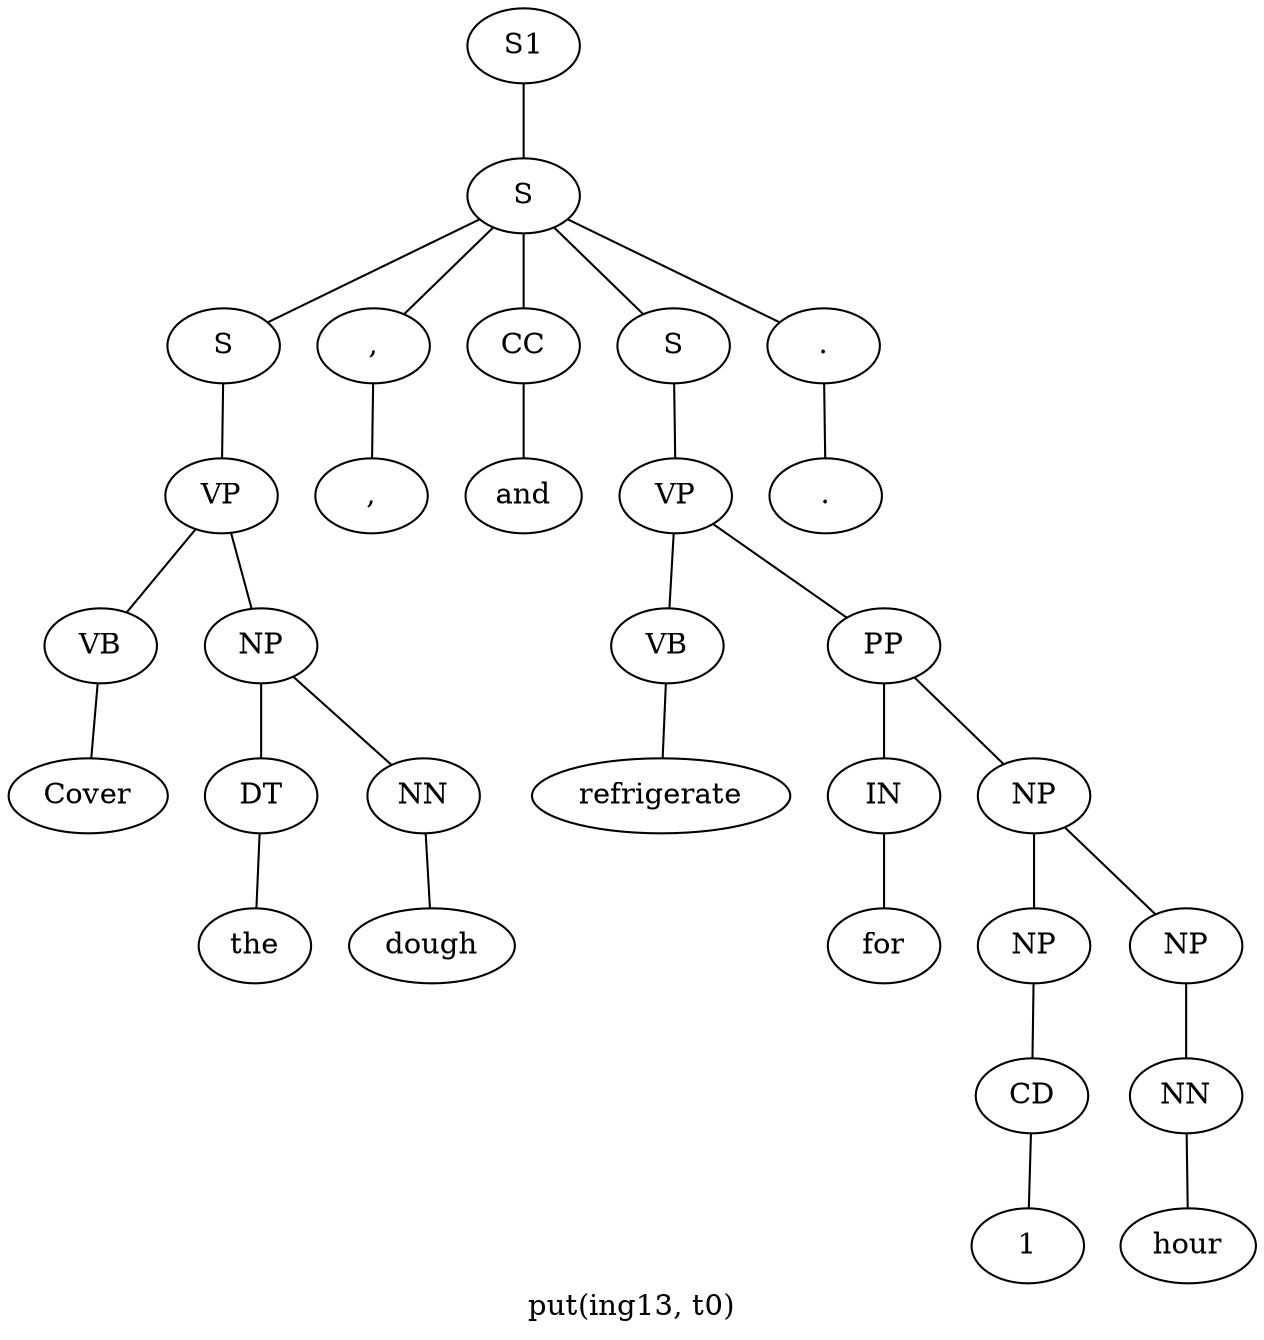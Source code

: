 graph SyntaxGraph {
	label = "put(ing13, t0)";
	Node0 [label="S1"];
	Node1 [label="S"];
	Node2 [label="S"];
	Node3 [label="VP"];
	Node4 [label="VB"];
	Node5 [label="Cover"];
	Node6 [label="NP"];
	Node7 [label="DT"];
	Node8 [label="the"];
	Node9 [label="NN"];
	Node10 [label="dough"];
	Node11 [label=","];
	Node12 [label=","];
	Node13 [label="CC"];
	Node14 [label="and"];
	Node15 [label="S"];
	Node16 [label="VP"];
	Node17 [label="VB"];
	Node18 [label="refrigerate"];
	Node19 [label="PP"];
	Node20 [label="IN"];
	Node21 [label="for"];
	Node22 [label="NP"];
	Node23 [label="NP"];
	Node24 [label="CD"];
	Node25 [label="1"];
	Node26 [label="NP"];
	Node27 [label="NN"];
	Node28 [label="hour"];
	Node29 [label="."];
	Node30 [label="."];

	Node0 -- Node1;
	Node1 -- Node2;
	Node1 -- Node11;
	Node1 -- Node13;
	Node1 -- Node15;
	Node1 -- Node29;
	Node2 -- Node3;
	Node3 -- Node4;
	Node3 -- Node6;
	Node4 -- Node5;
	Node6 -- Node7;
	Node6 -- Node9;
	Node7 -- Node8;
	Node9 -- Node10;
	Node11 -- Node12;
	Node13 -- Node14;
	Node15 -- Node16;
	Node16 -- Node17;
	Node16 -- Node19;
	Node17 -- Node18;
	Node19 -- Node20;
	Node19 -- Node22;
	Node20 -- Node21;
	Node22 -- Node23;
	Node22 -- Node26;
	Node23 -- Node24;
	Node24 -- Node25;
	Node26 -- Node27;
	Node27 -- Node28;
	Node29 -- Node30;
}
